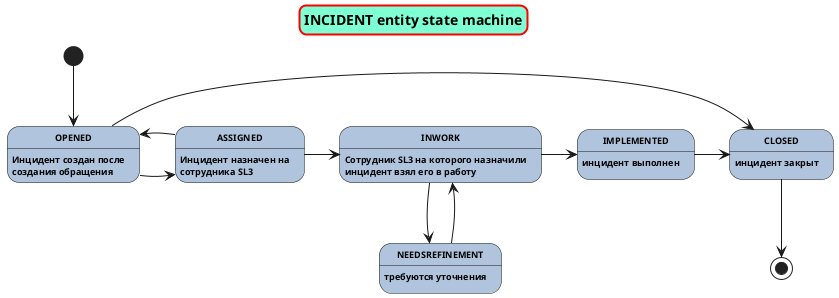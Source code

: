@startuml
skinparam titleBorderRoundCorner 15
skinparam titleBorderThickness 2
skinparam titleBorderColor red
skinparam titleBackgroundColor Aquamarine
title INCIDENT entity state machine
skinparam StateFontSize 9
skinparam StateFontStyle bold
skinparam StateBackgroundColor LightSteelBlue
[*] --> OPENED
OPENED -> ASSIGNED
ASSIGNED -> INWORK
ASSIGNED -> OPENED
INWORK -> IMPLEMENTED
INWORK --> NEEDSREFINEMENT
NEEDSREFINEMENT --> INWORK
IMPLEMENTED -> CLOSED
OPENED -> CLOSED
CLOSED --> [*]
OPENED : Инцидент создан после\nсоздания обращения
ASSIGNED : Инцидент назначен на\nсотрудника SL3
INWORK : Сотрудник SL3 на которого назначили\nинцидент взял его в работу
NEEDSREFINEMENT : требуются уточнения
IMPLEMENTED : инцидент выполнен
CLOSED : инцидент закрыт
@enduml